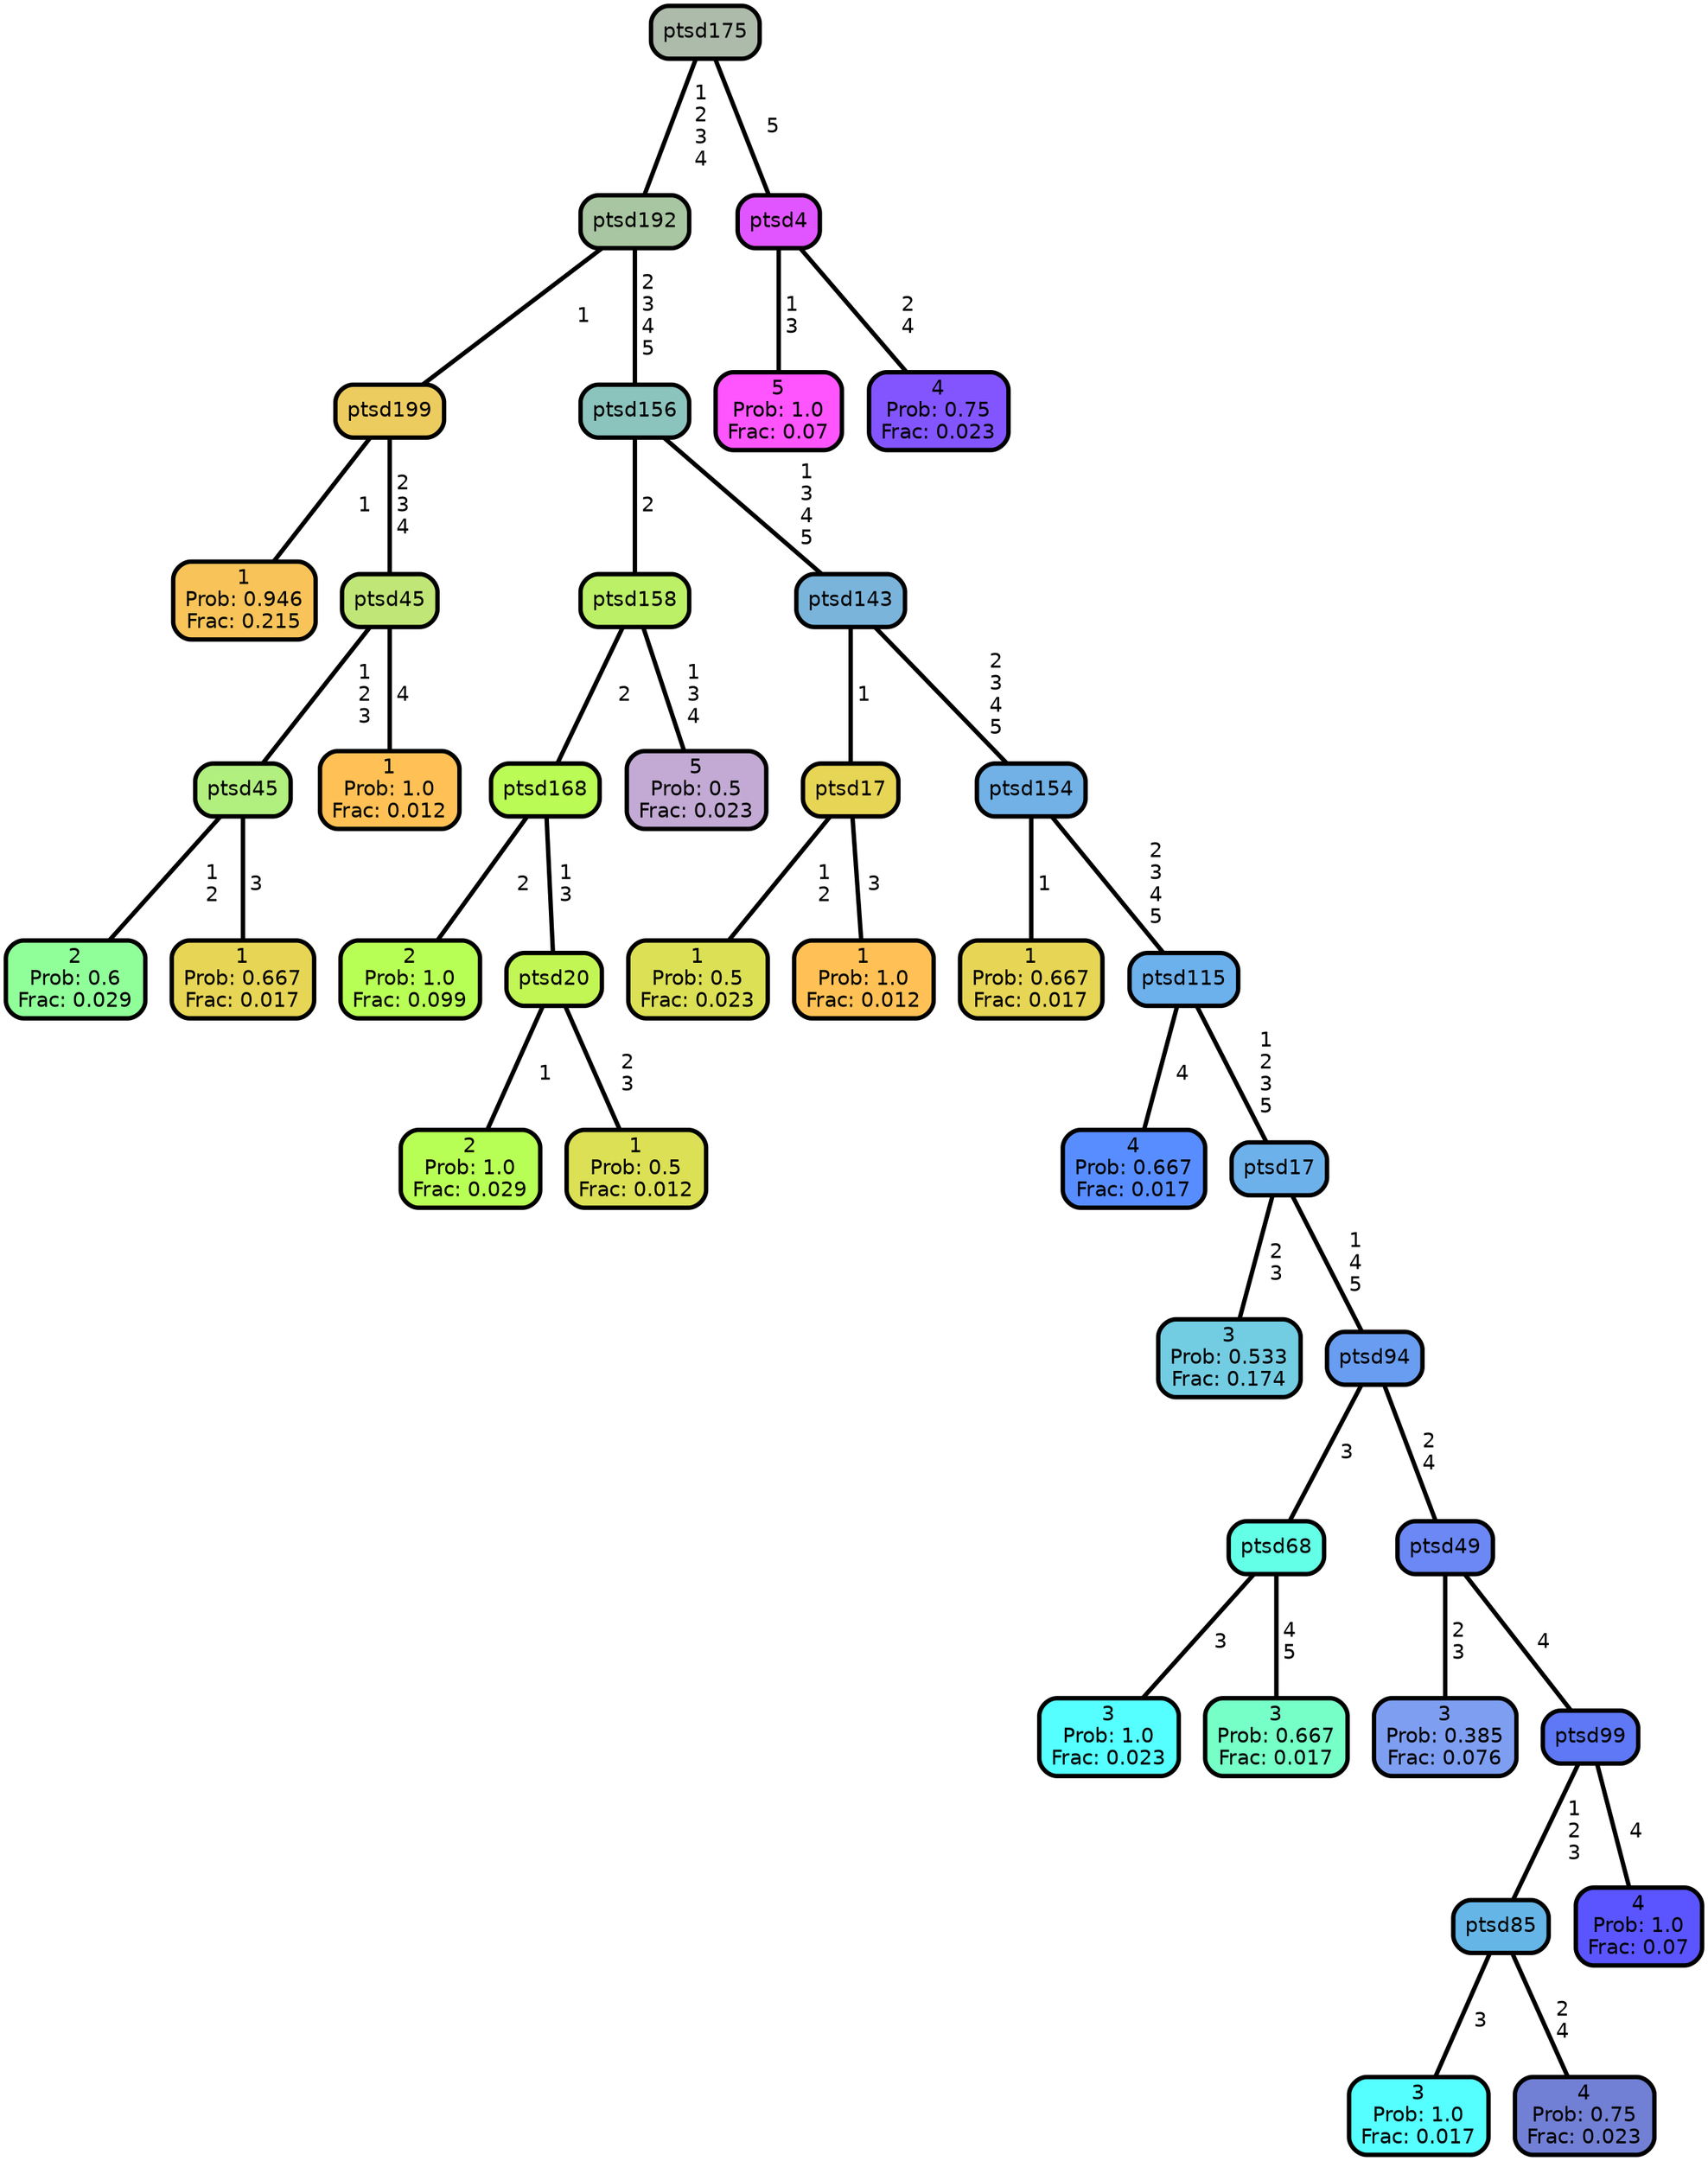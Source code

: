 graph Tree {
node [shape=box, style="filled, rounded",color="black",penwidth="3",fontcolor="black",                 fontname=helvetica] ;
graph [ranksep="0 equally", splines=straight,                 bgcolor=transparent, dpi=200] ;
edge [fontname=helvetica, color=black] ;
0 [label="1
Prob: 0.946
Frac: 0.215", fillcolor="#f8c459"] ;
1 [label="ptsd199", fillcolor="#eccb5f"] ;
2 [label="2
Prob: 0.6
Frac: 0.029", fillcolor="#90ff99"] ;
3 [label="ptsd45", fillcolor="#b1ef7f"] ;
4 [label="1
Prob: 0.667
Frac: 0.017", fillcolor="#e7d555"] ;
5 [label="ptsd45", fillcolor="#c0e677"] ;
6 [label="1
Prob: 1.0
Frac: 0.012", fillcolor="#ffc155"] ;
7 [label="ptsd192", fillcolor="#a8c6a1"] ;
8 [label="2
Prob: 1.0
Frac: 0.099", fillcolor="#b8ff55"] ;
9 [label="ptsd168", fillcolor="#bafc55"] ;
10 [label="2
Prob: 1.0
Frac: 0.029", fillcolor="#b8ff55"] ;
11 [label="ptsd20", fillcolor="#c2f655"] ;
12 [label="1
Prob: 0.5
Frac: 0.012", fillcolor="#dbe055"] ;
13 [label="ptsd158", fillcolor="#bcf067"] ;
14 [label="5
Prob: 0.5
Frac: 0.023", fillcolor="#c2aad4"] ;
15 [label="ptsd156", fillcolor="#8bc3bd"] ;
16 [label="1
Prob: 0.5
Frac: 0.023", fillcolor="#dbe055"] ;
17 [label="ptsd17", fillcolor="#e7d555"] ;
18 [label="1
Prob: 1.0
Frac: 0.012", fillcolor="#ffc155"] ;
19 [label="ptsd143", fillcolor="#7ab4db"] ;
20 [label="1
Prob: 0.667
Frac: 0.017", fillcolor="#e7d555"] ;
21 [label="ptsd154", fillcolor="#71b1e6"] ;
22 [label="4
Prob: 0.667
Frac: 0.017", fillcolor="#588dff"] ;
23 [label="ptsd115", fillcolor="#6cb0ec"] ;
24 [label="3
Prob: 0.533
Frac: 0.174", fillcolor="#72cce2"] ;
25 [label="ptsd17", fillcolor="#6db1eb"] ;
26 [label="3
Prob: 1.0
Frac: 0.023", fillcolor="#55ffff"] ;
27 [label="ptsd68", fillcolor="#63ffe6"] ;
28 [label="3
Prob: 0.667
Frac: 0.017", fillcolor="#76ffc6"] ;
29 [label="ptsd94", fillcolor="#699df1"] ;
30 [label="3
Prob: 0.385
Frac: 0.076", fillcolor="#7e9ef1"] ;
31 [label="ptsd49", fillcolor="#6b88f4"] ;
32 [label="3
Prob: 1.0
Frac: 0.017", fillcolor="#55ffff"] ;
33 [label="ptsd85", fillcolor="#65b6e6"] ;
34 [label="4
Prob: 0.75
Frac: 0.023", fillcolor="#717fd4"] ;
35 [label="ptsd99", fillcolor="#5e78f6"] ;
36 [label="4
Prob: 1.0
Frac: 0.07", fillcolor="#5a55ff"] ;
37 [label="ptsd175", fillcolor="#adbbaa"] ;
38 [label="5
Prob: 1.0
Frac: 0.07", fillcolor="#ff55ff"] ;
39 [label="ptsd4", fillcolor="#e055ff"] ;
40 [label="4
Prob: 0.75
Frac: 0.023", fillcolor="#8355ff"] ;
1 -- 0 [label=" 1",penwidth=3] ;
1 -- 5 [label=" 2\n 3\n 4",penwidth=3] ;
3 -- 2 [label=" 1\n 2",penwidth=3] ;
3 -- 4 [label=" 3",penwidth=3] ;
5 -- 3 [label=" 1\n 2\n 3",penwidth=3] ;
5 -- 6 [label=" 4",penwidth=3] ;
7 -- 1 [label=" 1",penwidth=3] ;
7 -- 15 [label=" 2\n 3\n 4\n 5",penwidth=3] ;
9 -- 8 [label=" 2",penwidth=3] ;
9 -- 11 [label=" 1\n 3",penwidth=3] ;
11 -- 10 [label=" 1",penwidth=3] ;
11 -- 12 [label=" 2\n 3",penwidth=3] ;
13 -- 9 [label=" 2",penwidth=3] ;
13 -- 14 [label=" 1\n 3\n 4",penwidth=3] ;
15 -- 13 [label=" 2",penwidth=3] ;
15 -- 19 [label=" 1\n 3\n 4\n 5",penwidth=3] ;
17 -- 16 [label=" 1\n 2",penwidth=3] ;
17 -- 18 [label=" 3",penwidth=3] ;
19 -- 17 [label=" 1",penwidth=3] ;
19 -- 21 [label=" 2\n 3\n 4\n 5",penwidth=3] ;
21 -- 20 [label=" 1",penwidth=3] ;
21 -- 23 [label=" 2\n 3\n 4\n 5",penwidth=3] ;
23 -- 22 [label=" 4",penwidth=3] ;
23 -- 25 [label=" 1\n 2\n 3\n 5",penwidth=3] ;
25 -- 24 [label=" 2\n 3",penwidth=3] ;
25 -- 29 [label=" 1\n 4\n 5",penwidth=3] ;
27 -- 26 [label=" 3",penwidth=3] ;
27 -- 28 [label=" 4\n 5",penwidth=3] ;
29 -- 27 [label=" 3",penwidth=3] ;
29 -- 31 [label=" 2\n 4",penwidth=3] ;
31 -- 30 [label=" 2\n 3",penwidth=3] ;
31 -- 35 [label=" 4",penwidth=3] ;
33 -- 32 [label=" 3",penwidth=3] ;
33 -- 34 [label=" 2\n 4",penwidth=3] ;
35 -- 33 [label=" 1\n 2\n 3",penwidth=3] ;
35 -- 36 [label=" 4",penwidth=3] ;
37 -- 7 [label=" 1\n 2\n 3\n 4",penwidth=3] ;
37 -- 39 [label=" 5",penwidth=3] ;
39 -- 38 [label=" 1\n 3",penwidth=3] ;
39 -- 40 [label=" 2\n 4",penwidth=3] ;
{rank = same;}}